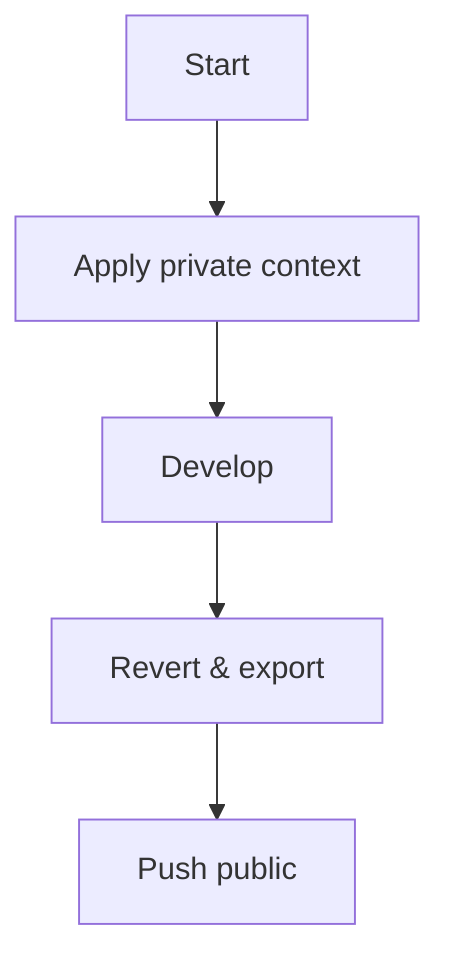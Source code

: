 graph TD
    A[Start] --> B[Apply private context]
    B --> C[Develop]
    C --> D[Revert & export]
    D --> E[Push public]